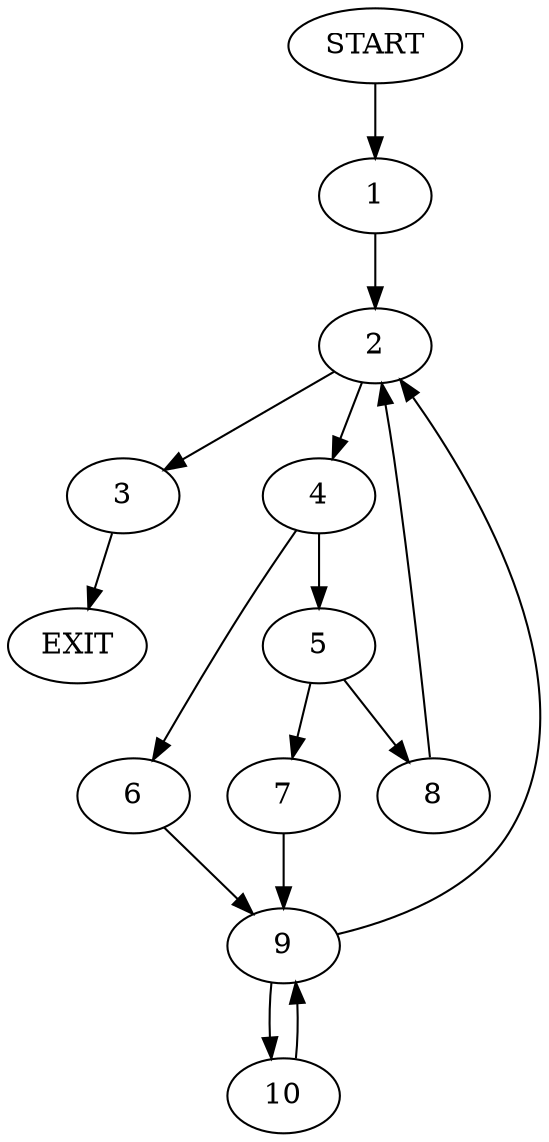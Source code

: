 digraph {
0 [label="START"]
11 [label="EXIT"]
0 -> 1
1 -> 2
2 -> 3
2 -> 4
3 -> 11
4 -> 5
4 -> 6
5 -> 7
5 -> 8
6 -> 9
9 -> 10
9 -> 2
7 -> 9
8 -> 2
10 -> 9
}
